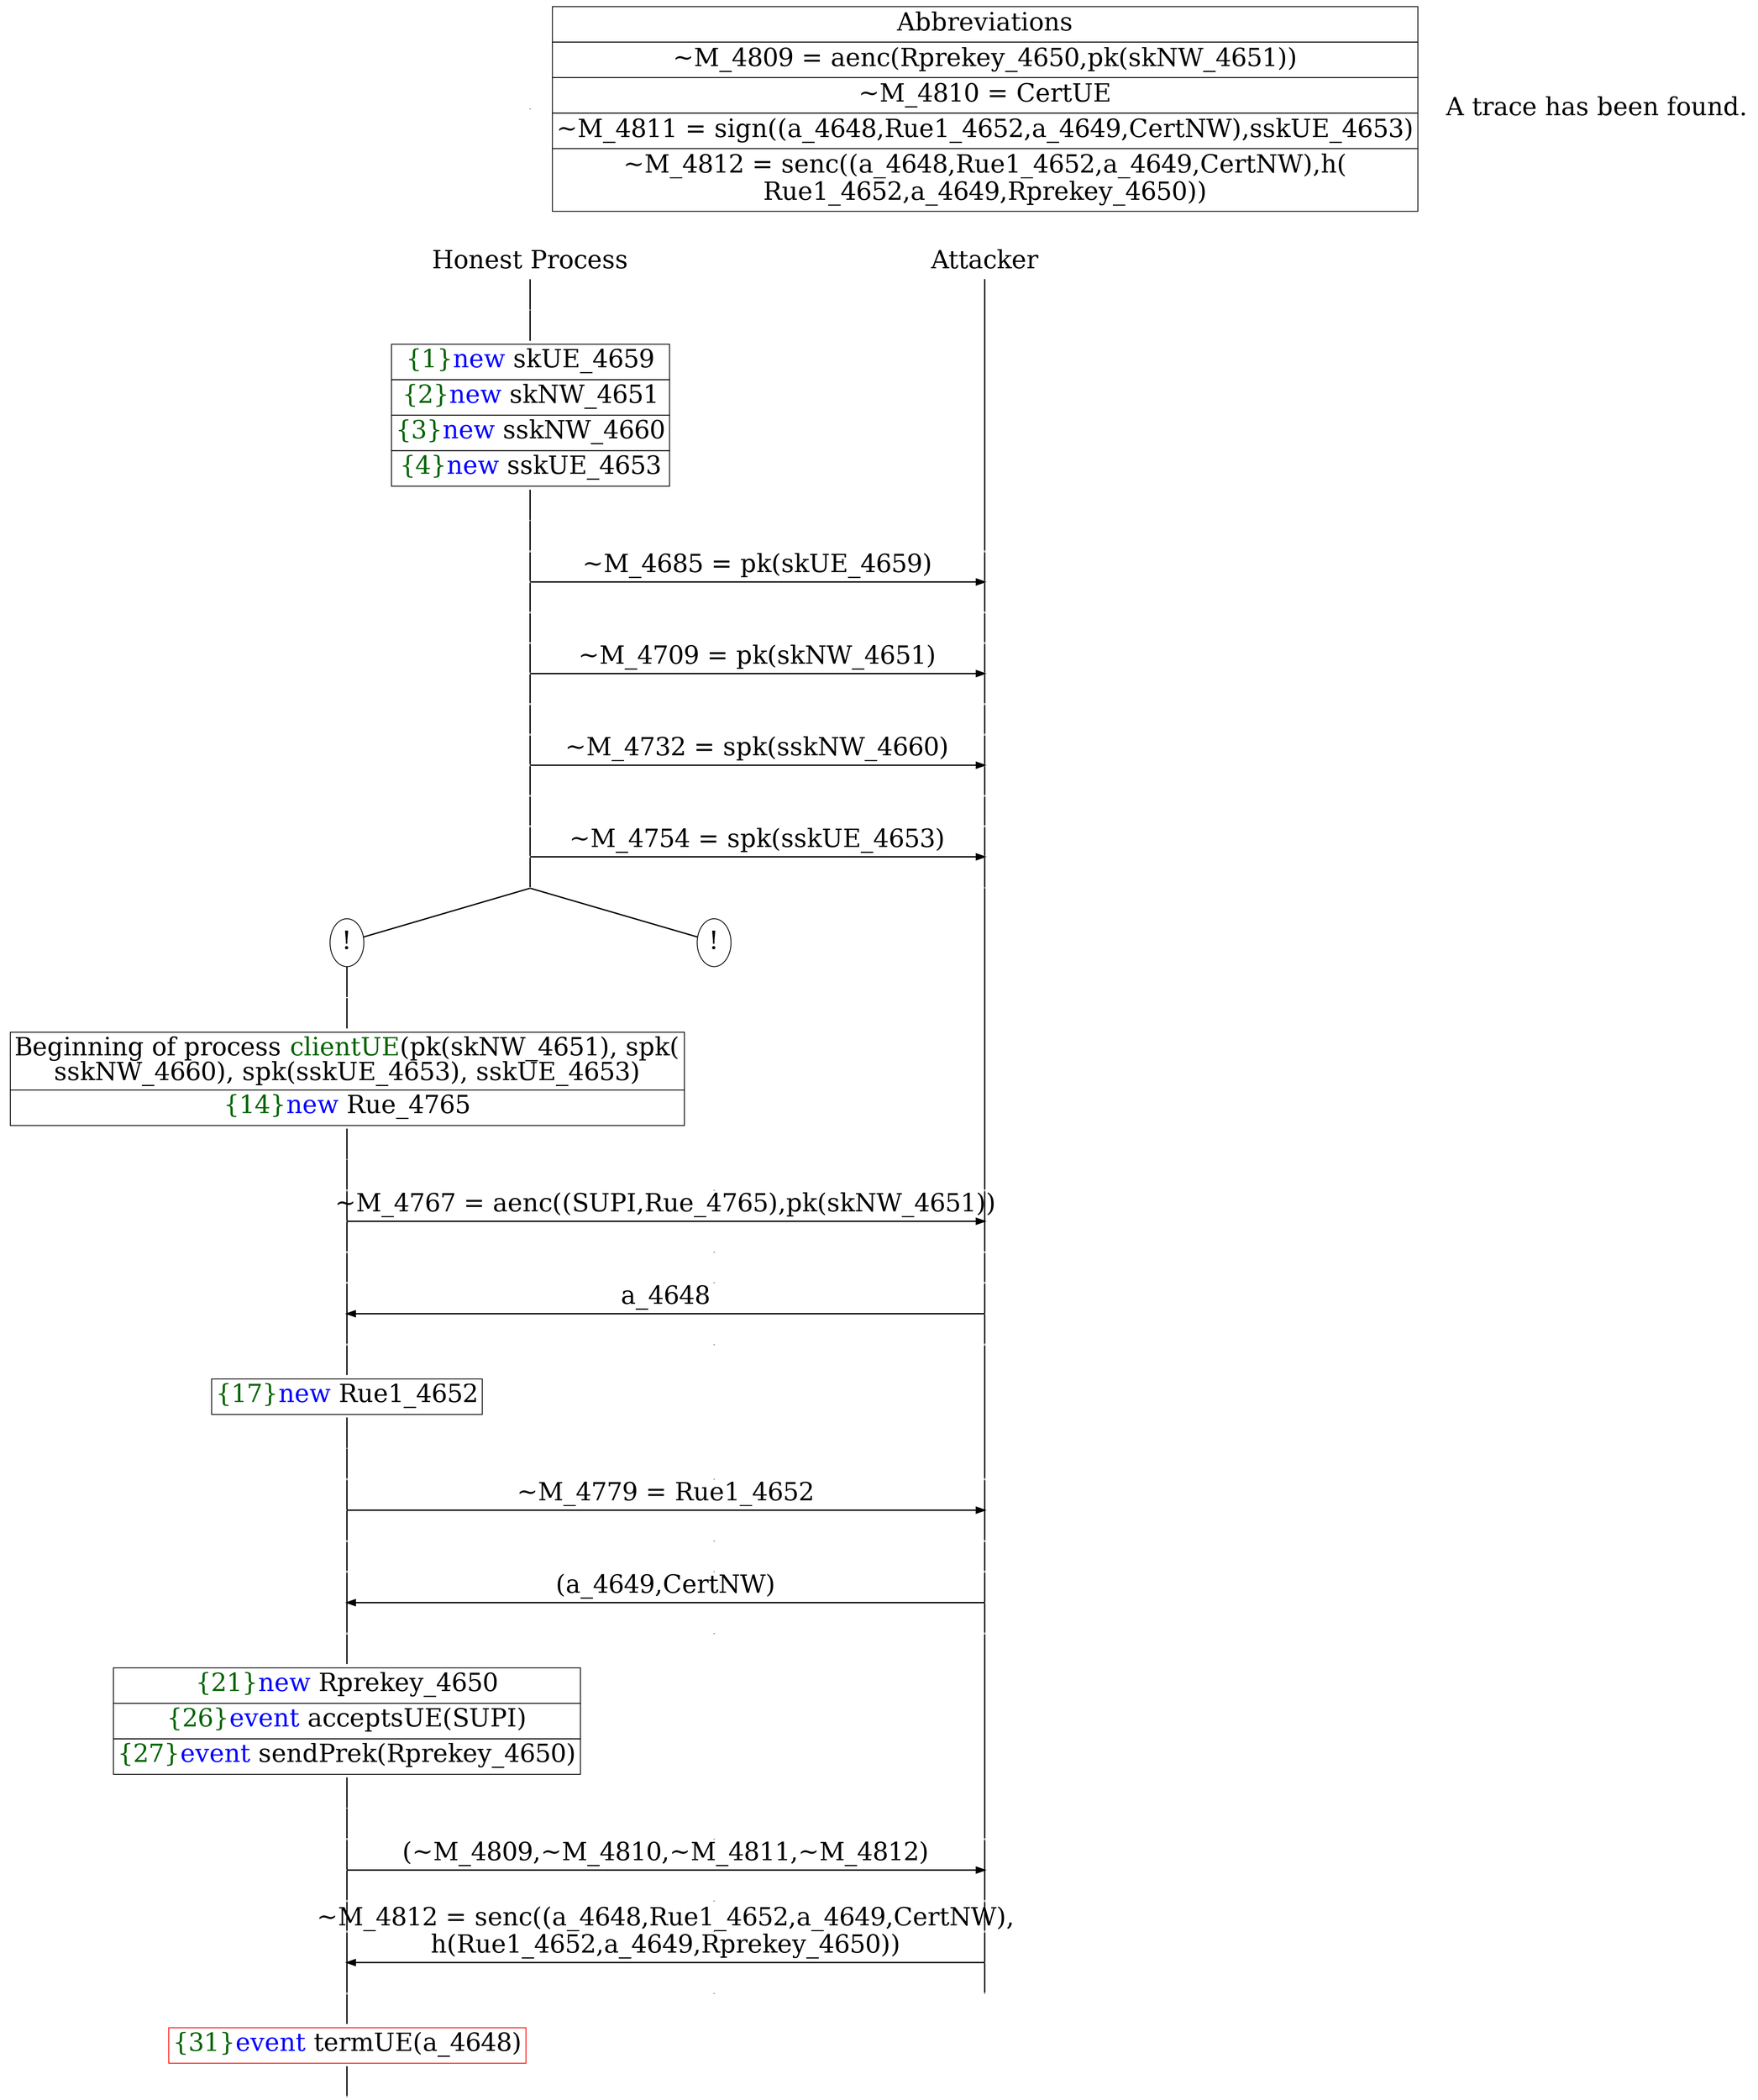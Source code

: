 digraph {
graph [ordering = out]
edge [arrowhead = none, penwidth = 1.6, fontsize = 30]
node [shape = point, width = 0, height = 0, fontsize = 30]
Trace<br/>
[label = <A trace has been found.<br/>
>, shape = plaintext]
P0__0 [label = "Honest Process", shape = plaintext]
P__0 [label = "Attacker", shape = plaintext]
Trace -> P0__0 [label = "", style = invisible, weight = 100]{rank = same; P0__0 P__0}
P0__0 -> P0__1 [label = <>, weight = 100]
P0__1 -> P0__2 [label = <>, weight = 100]
P0__2 [shape = plaintext, label = <<TABLE BORDER="0" CELLBORDER="1" CELLSPACING="0" CELLPADDING="4"> <TR><TD><FONT COLOR="darkgreen">{1}</FONT><FONT COLOR="blue">new </FONT>skUE_4659</TD></TR><TR><TD><FONT COLOR="darkgreen">{2}</FONT><FONT COLOR="blue">new </FONT>skNW_4651</TD></TR><TR><TD><FONT COLOR="darkgreen">{3}</FONT><FONT COLOR="blue">new </FONT>sskNW_4660</TD></TR><TR><TD><FONT COLOR="darkgreen">{4}</FONT><FONT COLOR="blue">new </FONT>sskUE_4653</TD></TR></TABLE>>]
P0__2 -> P0__3 [label = <>, weight = 100]
P0__3 -> P0__4 [label = <>, weight = 100]
P__0 -> P__1 [label = <>, weight = 100]
{rank = same; P__1 P0__4}
P0__4 -> P0__5 [label = <>, weight = 100]
P__1 -> P__2 [label = <>, weight = 100]
{rank = same; P__2 P0__5}
P0__5 -> P__2 [label = <~M_4685 = pk(skUE_4659)>, arrowhead = normal]
P0__5 -> P0__6 [label = <>, weight = 100]
P__2 -> P__3 [label = <>, weight = 100]
{rank = same; P__3 P0__6}
P0__6 -> P0__7 [label = <>, weight = 100]
P__3 -> P__4 [label = <>, weight = 100]
{rank = same; P__4 P0__7}
P0__7 -> P0__8 [label = <>, weight = 100]
P__4 -> P__5 [label = <>, weight = 100]
{rank = same; P__5 P0__8}
P0__8 -> P__5 [label = <~M_4709 = pk(skNW_4651)>, arrowhead = normal]
P0__8 -> P0__9 [label = <>, weight = 100]
P__5 -> P__6 [label = <>, weight = 100]
{rank = same; P__6 P0__9}
P0__9 -> P0__10 [label = <>, weight = 100]
P__6 -> P__7 [label = <>, weight = 100]
{rank = same; P__7 P0__10}
P0__10 -> P0__11 [label = <>, weight = 100]
P__7 -> P__8 [label = <>, weight = 100]
{rank = same; P__8 P0__11}
P0__11 -> P__8 [label = <~M_4732 = spk(sskNW_4660)>, arrowhead = normal]
P0__11 -> P0__12 [label = <>, weight = 100]
P__8 -> P__9 [label = <>, weight = 100]
{rank = same; P__9 P0__12}
P0__12 -> P0__13 [label = <>, weight = 100]
P__9 -> P__10 [label = <>, weight = 100]
{rank = same; P__10 P0__13}
P0__13 -> P0__14 [label = <>, weight = 100]
P__10 -> P__11 [label = <>, weight = 100]
{rank = same; P__11 P0__14}
P0__14 -> P__11 [label = <~M_4754 = spk(sskUE_4653)>, arrowhead = normal]
P0__14 -> P0__15 [label = <>, weight = 100]
P__11 -> P__12 [label = <>, weight = 100]
{rank = same; P__12 P0__15}
/*RPar */
P0__15 -> P0_1__15 [label = <>]
P0__15 -> P0_0__15 [label = <>]
P0__15 [label = "", fixedsize = false, width = 0, height = 0, shape = none]
{rank = same; P0_0__15 P0_1__15}
P0_0__15 [label = "!", shape = ellipse]
P0_1__15 [label = "!", shape = ellipse]
P0_1_0__15 [label = "", fixedsize = false, width = 0, height = 0, shape = none]
P0_1__15 -> P0_1_0__15 [label = <>, weight = 100]
P0_1_0__15 -> P0_1_0__16 [label = <>, weight = 100]
P0_1_0__16 [shape = plaintext, label = <<TABLE BORDER="0" CELLBORDER="1" CELLSPACING="0" CELLPADDING="4"> <TR><TD>Beginning of process <FONT COLOR="darkgreen">clientUE</FONT>(pk(skNW_4651), spk(<br/>
sskNW_4660), spk(sskUE_4653), sskUE_4653)</TD></TR><TR><TD><FONT COLOR="darkgreen">{14}</FONT><FONT COLOR="blue">new </FONT>Rue_4765</TD></TR></TABLE>>]
P0_1_0__16 -> P0_1_0__17 [label = <>, weight = 100]
P0_1_0__17 -> P0_1_0__18 [label = <>, weight = 100]
P0_0__16 [label = "", style = invisible]
P0_0__15 -> P0_0__16 [label = <>, weight = 100, style = invisible]
P__12 -> P__13 [label = <>, weight = 100]
{rank = same; P__13 P0_0__16 P0_1_0__18}
P0_1_0__18 -> P0_1_0__19 [label = <>, weight = 100]
P__13 -> P__14 [label = <>, weight = 100]
{rank = same; P__14 P0_1_0__19}
P0_1_0__19 -> P__14 [label = <~M_4767 = aenc((SUPI,Rue_4765),pk(skNW_4651))>, arrowhead = normal]
P0_1_0__19 -> P0_1_0__20 [label = <>, weight = 100]
P0_0__17 [label = "", style = invisible]
P0_0__16 -> P0_0__17 [label = <>, weight = 100, style = invisible]
P__14 -> P__15 [label = <>, weight = 100]
{rank = same; P__15 P0_0__17 P0_1_0__20}
P0_1_0__20 -> P0_1_0__21 [label = <>, weight = 100]
P0_0__18 [label = "", style = invisible]
P0_0__17 -> P0_0__18 [label = <>, weight = 100, style = invisible]
P__15 -> P__16 [label = <>, weight = 100]
{rank = same; P__16 P0_0__18 P0_1_0__21}
P0_1_0__21 -> P0_1_0__22 [label = <>, weight = 100]
P__16 -> P__17 [label = <>, weight = 100]
{rank = same; P__17 P0_1_0__22}
P0_1_0__22 -> P__17 [label = <a_4648>, dir = back, arrowhead = normal]
P0_1_0__22 -> P0_1_0__23 [label = <>, weight = 100]
P0_0__19 [label = "", style = invisible]
P0_0__18 -> P0_0__19 [label = <>, weight = 100, style = invisible]
P__17 -> P__18 [label = <>, weight = 100]
{rank = same; P__18 P0_0__19 P0_1_0__23}
P0_1_0__23 -> P0_1_0__24 [label = <>, weight = 100]
P0_1_0__24 [shape = plaintext, label = <<TABLE BORDER="0" CELLBORDER="1" CELLSPACING="0" CELLPADDING="4"> <TR><TD><FONT COLOR="darkgreen">{17}</FONT><FONT COLOR="blue">new </FONT>Rue1_4652</TD></TR></TABLE>>]
P0_1_0__24 -> P0_1_0__25 [label = <>, weight = 100]
P0_1_0__25 -> P0_1_0__26 [label = <>, weight = 100]
P0_0__20 [label = "", style = invisible]
P0_0__19 -> P0_0__20 [label = <>, weight = 100, style = invisible]
P__18 -> P__19 [label = <>, weight = 100]
{rank = same; P__19 P0_0__20 P0_1_0__26}
P0_1_0__26 -> P0_1_0__27 [label = <>, weight = 100]
P__19 -> P__20 [label = <>, weight = 100]
{rank = same; P__20 P0_1_0__27}
P0_1_0__27 -> P__20 [label = <~M_4779 = Rue1_4652>, arrowhead = normal]
P0_1_0__27 -> P0_1_0__28 [label = <>, weight = 100]
P0_0__21 [label = "", style = invisible]
P0_0__20 -> P0_0__21 [label = <>, weight = 100, style = invisible]
P__20 -> P__21 [label = <>, weight = 100]
{rank = same; P__21 P0_0__21 P0_1_0__28}
P0_1_0__28 -> P0_1_0__29 [label = <>, weight = 100]
P0_0__22 [label = "", style = invisible]
P0_0__21 -> P0_0__22 [label = <>, weight = 100, style = invisible]
P__21 -> P__22 [label = <>, weight = 100]
{rank = same; P__22 P0_0__22 P0_1_0__29}
P0_1_0__29 -> P0_1_0__30 [label = <>, weight = 100]
P__22 -> P__23 [label = <>, weight = 100]
{rank = same; P__23 P0_1_0__30}
P0_1_0__30 -> P__23 [label = <(a_4649,CertNW)>, dir = back, arrowhead = normal]
P0_1_0__30 -> P0_1_0__31 [label = <>, weight = 100]
P0_0__23 [label = "", style = invisible]
P0_0__22 -> P0_0__23 [label = <>, weight = 100, style = invisible]
P__23 -> P__24 [label = <>, weight = 100]
{rank = same; P__24 P0_0__23 P0_1_0__31}
P0_1_0__31 -> P0_1_0__32 [label = <>, weight = 100]
P0_1_0__32 [shape = plaintext, label = <<TABLE BORDER="0" CELLBORDER="1" CELLSPACING="0" CELLPADDING="4"> <TR><TD><FONT COLOR="darkgreen">{21}</FONT><FONT COLOR="blue">new </FONT>Rprekey_4650</TD></TR><TR><TD><FONT COLOR="darkgreen">{26}</FONT><FONT COLOR="blue">event</FONT> acceptsUE(SUPI)</TD></TR><TR><TD><FONT COLOR="darkgreen">{27}</FONT><FONT COLOR="blue">event</FONT> sendPrek(Rprekey_4650)</TD></TR></TABLE>>]
P0_1_0__32 -> P0_1_0__33 [label = <>, weight = 100]
P0_1_0__33 -> P0_1_0__34 [label = <>, weight = 100]
P0_0__24 [label = "", style = invisible]
P0_0__23 -> P0_0__24 [label = <>, weight = 100, style = invisible]
P__24 -> P__25 [label = <>, weight = 100]
{rank = same; P__25 P0_0__24 P0_1_0__34}
P0_1_0__34 -> P0_1_0__35 [label = <>, weight = 100]
P__25 -> P__26 [label = <>, weight = 100]
{rank = same; P__26 P0_1_0__35}
P0_1_0__35 -> P__26 [label = <(~M_4809,~M_4810,~M_4811,~M_4812)>, arrowhead = normal]
P0_1_0__35 -> P0_1_0__36 [label = <>, weight = 100]
P0_0__25 [label = "", style = invisible]
P0_0__24 -> P0_0__25 [label = <>, weight = 100, style = invisible]
P__26 -> P__27 [label = <>, weight = 100]
{rank = same; P__27 P0_0__25 P0_1_0__36}
P0_1_0__36 -> P0_1_0__37 [label = <>, weight = 100]
P0_0__26 [label = "", style = invisible]
P0_0__25 -> P0_0__26 [label = <>, weight = 100, style = invisible]
P__27 -> P__28 [label = <>, weight = 100]
{rank = same; P__28 P0_0__26 P0_1_0__37}
P0_1_0__37 -> P0_1_0__38 [label = <>, weight = 100]
P__28 -> P__29 [label = <>, weight = 100]
{rank = same; P__29 P0_1_0__38}
P0_1_0__38 -> P__29 [label = <~M_4812 = senc((a_4648,Rue1_4652,a_4649,CertNW),<br/>
h(Rue1_4652,a_4649,Rprekey_4650))>, dir = back, arrowhead = normal]
P0_1_0__38 -> P0_1_0__39 [label = <>, weight = 100]
P0_0__27 [label = "", style = invisible]
P0_0__26 -> P0_0__27 [label = <>, weight = 100, style = invisible]
P__29 -> P__30 [label = <>, weight = 100]
{rank = same; P__30 P0_0__27 P0_1_0__39}
P0_1_0__39 -> P0_1_0__40 [label = <>, weight = 100]
P0_1_0__40 [color = red, shape = plaintext, label = <<TABLE BORDER="0" CELLBORDER="1" CELLSPACING="0" CELLPADDING="4"> <TR><TD><FONT COLOR="darkgreen">{31}</FONT><FONT COLOR="blue">event</FONT> termUE(a_4648)</TD></TR></TABLE>>]
P0_1_0__40 -> P0_1_0__41 [label = <>, weight = 100]
Abbrev [shape = plaintext, label = <<TABLE BORDER="0" CELLBORDER="1" CELLSPACING="0" CELLPADDING="4"><TR> <TD> Abbreviations </TD></TR><TR><TD>~M_4809 = aenc(Rprekey_4650,pk(skNW_4651))</TD></TR><TR><TD>~M_4810 = CertUE</TD></TR><TR><TD>~M_4811 = sign((a_4648,Rue1_4652,a_4649,CertNW),sskUE_4653)</TD></TR><TR><TD>~M_4812 = senc((a_4648,Rue1_4652,a_4649,CertNW),h(<br/>
Rue1_4652,a_4649,Rprekey_4650))</TD></TR></TABLE>>]Abbrev -> P__0 [style = invisible, weight =100]}